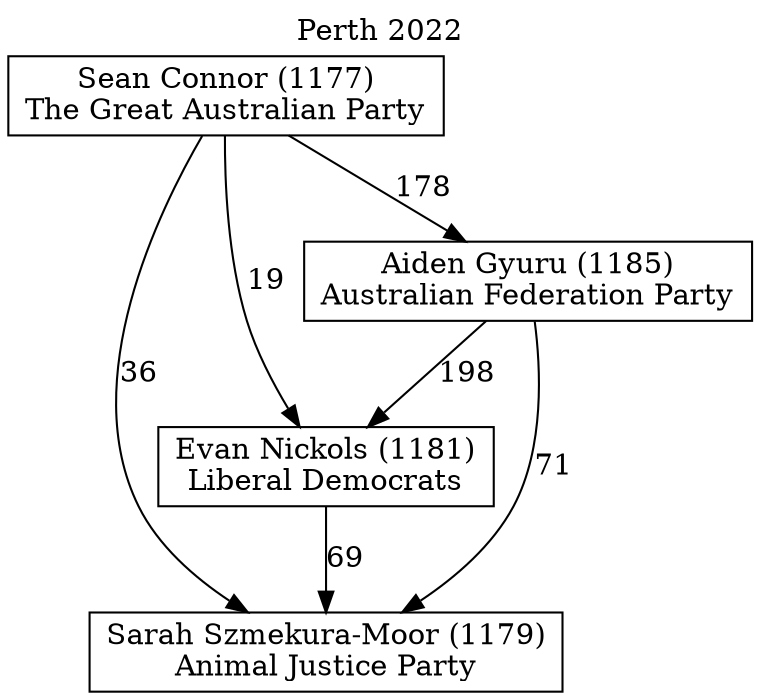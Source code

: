// House preference flow
digraph "Sarah Szmekura-Moor (1179)_Perth_2022" {
	graph [label="Perth 2022" labelloc=t mclimit=10]
	node [shape=box]
	"Sarah Szmekura-Moor (1179)" [label="Sarah Szmekura-Moor (1179)
Animal Justice Party"]
	"Evan Nickols (1181)" [label="Evan Nickols (1181)
Liberal Democrats"]
	"Sean Connor (1177)" [label="Sean Connor (1177)
The Great Australian Party"]
	"Aiden Gyuru (1185)" [label="Aiden Gyuru (1185)
Australian Federation Party"]
	"Sean Connor (1177)" -> "Evan Nickols (1181)" [label=19]
	"Aiden Gyuru (1185)" -> "Evan Nickols (1181)" [label=198]
	"Sean Connor (1177)" -> "Sarah Szmekura-Moor (1179)" [label=36]
	"Sean Connor (1177)" -> "Aiden Gyuru (1185)" [label=178]
	"Evan Nickols (1181)" -> "Sarah Szmekura-Moor (1179)" [label=69]
	"Aiden Gyuru (1185)" -> "Sarah Szmekura-Moor (1179)" [label=71]
}
